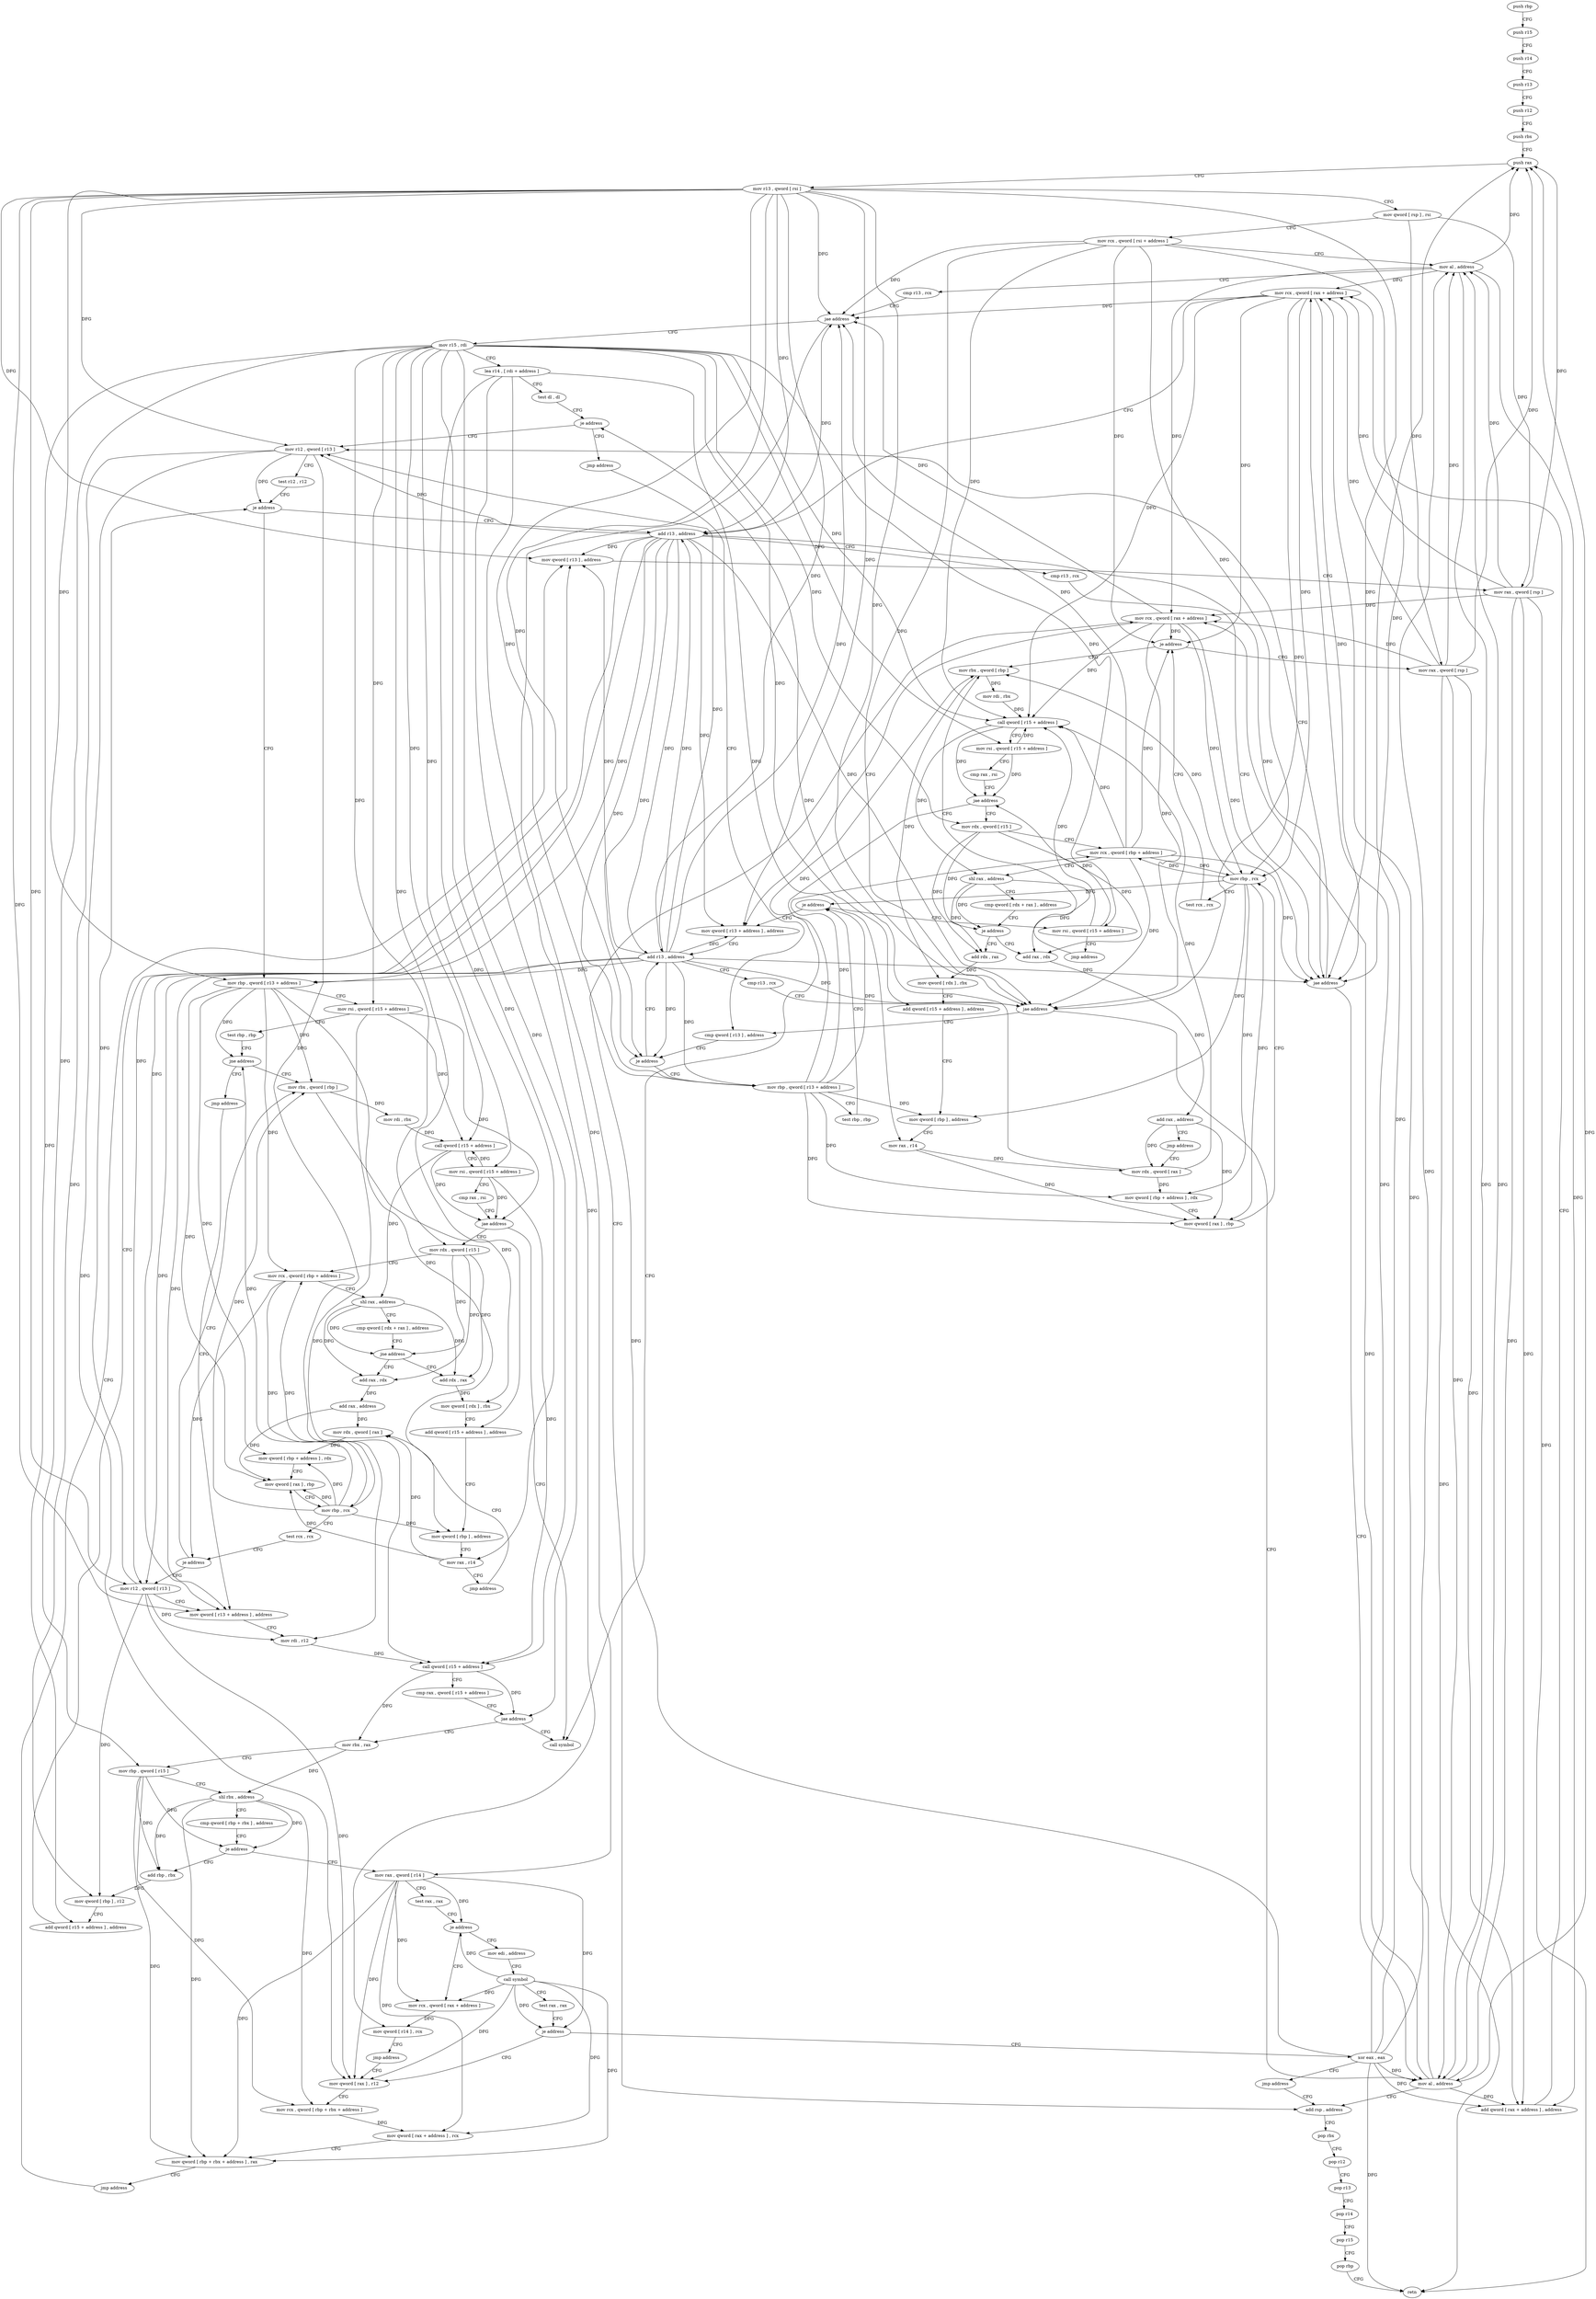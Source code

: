 digraph "func" {
"4282992" [label = "push rbp" ]
"4282993" [label = "push r15" ]
"4282995" [label = "push r14" ]
"4282997" [label = "push r13" ]
"4282999" [label = "push r12" ]
"4283001" [label = "push rbx" ]
"4283002" [label = "push rax" ]
"4283003" [label = "mov r13 , qword [ rsi ]" ]
"4283006" [label = "mov qword [ rsp ] , rsi" ]
"4283010" [label = "mov rcx , qword [ rsi + address ]" ]
"4283014" [label = "mov al , address" ]
"4283016" [label = "cmp r13 , rcx" ]
"4283019" [label = "jae address" ]
"4283495" [label = "add rsp , address" ]
"4283025" [label = "mov r15 , rdi" ]
"4283499" [label = "pop rbx" ]
"4283500" [label = "pop r12" ]
"4283502" [label = "pop r13" ]
"4283504" [label = "pop r14" ]
"4283506" [label = "pop r15" ]
"4283508" [label = "pop rbp" ]
"4283509" [label = "retn" ]
"4283028" [label = "lea r14 , [ rdi + address ]" ]
"4283032" [label = "test dl , dl" ]
"4283034" [label = "je address" ]
"4283262" [label = "mov r12 , qword [ r13 ]" ]
"4283040" [label = "jmp address" ]
"4283266" [label = "test r12 , r12" ]
"4283269" [label = "je address" ]
"4283249" [label = "add r13 , address" ]
"4283271" [label = "mov rbp , qword [ r13 + address ]" ]
"4283085" [label = "cmp qword [ r13 ] , address" ]
"4283253" [label = "cmp r13 , rcx" ]
"4283256" [label = "jae address" ]
"4283493" [label = "mov al , address" ]
"4283275" [label = "mov rsi , qword [ r15 + address ]" ]
"4283279" [label = "test rbp , rbp" ]
"4283282" [label = "jne address" ]
"4283321" [label = "mov rbx , qword [ rbp ]" ]
"4283284" [label = "jmp address" ]
"4283090" [label = "je address" ]
"4283072" [label = "add r13 , address" ]
"4283092" [label = "mov rbp , qword [ r13 + address ]" ]
"4283325" [label = "mov rdi , rbx" ]
"4283328" [label = "call qword [ r15 + address ]" ]
"4283332" [label = "mov rsi , qword [ r15 + address ]" ]
"4283336" [label = "cmp rax , rsi" ]
"4283339" [label = "jae address" ]
"4283514" [label = "call symbol" ]
"4283345" [label = "mov rdx , qword [ r15 ]" ]
"4283396" [label = "mov qword [ r13 + address ] , address" ]
"4283076" [label = "cmp r13 , rcx" ]
"4283079" [label = "jae address" ]
"4283096" [label = "test rbp , rbp" ]
"4283099" [label = "je address" ]
"4283064" [label = "mov qword [ r13 + address ] , address" ]
"4283101" [label = "mov rsi , qword [ r15 + address ]" ]
"4283348" [label = "mov rcx , qword [ rbp + address ]" ]
"4283352" [label = "shl rax , address" ]
"4283356" [label = "cmp qword [ rdx + rax ] , address" ]
"4283361" [label = "jne address" ]
"4283296" [label = "add rax , rdx" ]
"4283363" [label = "add rdx , rax" ]
"4283404" [label = "mov rdi , r12" ]
"4283407" [label = "call qword [ r15 + address ]" ]
"4283411" [label = "cmp rax , qword [ r15 + address ]" ]
"4283415" [label = "jae address" ]
"4283417" [label = "mov rbx , rax" ]
"4283105" [label = "jmp address" ]
"4283160" [label = "mov rbx , qword [ rbp ]" ]
"4283299" [label = "add rax , address" ]
"4283303" [label = "mov rdx , qword [ rax ]" ]
"4283366" [label = "mov qword [ rdx ] , rbx" ]
"4283369" [label = "add qword [ r15 + address ] , address" ]
"4283374" [label = "mov qword [ rbp ] , address" ]
"4283382" [label = "mov rax , r14" ]
"4283385" [label = "jmp address" ]
"4283420" [label = "mov rbp , qword [ r15 ]" ]
"4283423" [label = "shl rbx , address" ]
"4283427" [label = "cmp qword [ rbp + rbx ] , address" ]
"4283433" [label = "je address" ]
"4283216" [label = "add rbp , rbx" ]
"4283439" [label = "mov rax , qword [ r14 ]" ]
"4283164" [label = "mov rdi , rbx" ]
"4283167" [label = "call qword [ r15 + address ]" ]
"4283171" [label = "mov rsi , qword [ r15 + address ]" ]
"4283175" [label = "cmp rax , rsi" ]
"4283178" [label = "jae address" ]
"4283184" [label = "mov rdx , qword [ r15 ]" ]
"4283392" [label = "mov r12 , qword [ r13 ]" ]
"4283306" [label = "mov qword [ rbp + address ] , rdx" ]
"4283310" [label = "mov qword [ rax ] , rbp" ]
"4283313" [label = "mov rbp , rcx" ]
"4283316" [label = "test rcx , rcx" ]
"4283319" [label = "je address" ]
"4283219" [label = "mov qword [ rbp ] , r12" ]
"4283223" [label = "add qword [ r15 + address ] , address" ]
"4283228" [label = "mov qword [ r13 ] , address" ]
"4283442" [label = "test rax , rax" ]
"4283445" [label = "je address" ]
"4283456" [label = "mov edi , address" ]
"4283447" [label = "mov rcx , qword [ rax + address ]" ]
"4283187" [label = "mov rcx , qword [ rbp + address ]" ]
"4283191" [label = "shl rax , address" ]
"4283195" [label = "cmp qword [ rdx + rax ] , address" ]
"4283200" [label = "je address" ]
"4283120" [label = "add rdx , rax" ]
"4283202" [label = "add rax , rdx" ]
"4283461" [label = "call symbol" ]
"4283466" [label = "test rax , rax" ]
"4283469" [label = "je address" ]
"4283510" [label = "xor eax , eax" ]
"4283471" [label = "mov qword [ rax ] , r12" ]
"4283451" [label = "mov qword [ r14 ] , rcx" ]
"4283454" [label = "jmp address" ]
"4283123" [label = "mov qword [ rdx ] , rbx" ]
"4283126" [label = "add qword [ r15 + address ] , address" ]
"4283131" [label = "mov qword [ rbp ] , address" ]
"4283139" [label = "mov rax , r14" ]
"4283142" [label = "mov rdx , qword [ rax ]" ]
"4283205" [label = "add rax , address" ]
"4283209" [label = "jmp address" ]
"4283512" [label = "jmp address" ]
"4283474" [label = "mov rcx , qword [ rbp + rbx + address ]" ]
"4283479" [label = "mov qword [ rax + address ] , rcx" ]
"4283483" [label = "mov qword [ rbp + rbx + address ] , rax" ]
"4283488" [label = "jmp address" ]
"4283056" [label = "mov rax , qword [ rsp ]" ]
"4283060" [label = "mov rcx , qword [ rax + address ]" ]
"4283145" [label = "mov qword [ rbp + address ] , rdx" ]
"4283149" [label = "mov qword [ rax ] , rbp" ]
"4283152" [label = "mov rbp , rcx" ]
"4283155" [label = "test rcx , rcx" ]
"4283158" [label = "je address" ]
"4283236" [label = "mov rax , qword [ rsp ]" ]
"4283240" [label = "add qword [ rax + address ] , address" ]
"4283245" [label = "mov rcx , qword [ rax + address ]" ]
"4282992" -> "4282993" [ label = "CFG" ]
"4282993" -> "4282995" [ label = "CFG" ]
"4282995" -> "4282997" [ label = "CFG" ]
"4282997" -> "4282999" [ label = "CFG" ]
"4282999" -> "4283001" [ label = "CFG" ]
"4283001" -> "4283002" [ label = "CFG" ]
"4283002" -> "4283003" [ label = "CFG" ]
"4283003" -> "4283006" [ label = "CFG" ]
"4283003" -> "4283019" [ label = "DFG" ]
"4283003" -> "4283262" [ label = "DFG" ]
"4283003" -> "4283249" [ label = "DFG" ]
"4283003" -> "4283256" [ label = "DFG" ]
"4283003" -> "4283271" [ label = "DFG" ]
"4283003" -> "4283090" [ label = "DFG" ]
"4283003" -> "4283072" [ label = "DFG" ]
"4283003" -> "4283079" [ label = "DFG" ]
"4283003" -> "4283092" [ label = "DFG" ]
"4283003" -> "4283396" [ label = "DFG" ]
"4283003" -> "4283064" [ label = "DFG" ]
"4283003" -> "4283392" [ label = "DFG" ]
"4283003" -> "4283228" [ label = "DFG" ]
"4283006" -> "4283010" [ label = "CFG" ]
"4283006" -> "4283236" [ label = "DFG" ]
"4283006" -> "4283056" [ label = "DFG" ]
"4283010" -> "4283014" [ label = "CFG" ]
"4283010" -> "4283019" [ label = "DFG" ]
"4283010" -> "4283256" [ label = "DFG" ]
"4283010" -> "4283079" [ label = "DFG" ]
"4283010" -> "4283167" [ label = "DFG" ]
"4283010" -> "4283152" [ label = "DFG" ]
"4283010" -> "4283158" [ label = "DFG" ]
"4283014" -> "4283016" [ label = "CFG" ]
"4283014" -> "4283002" [ label = "DFG" ]
"4283014" -> "4283493" [ label = "DFG" ]
"4283014" -> "4283240" [ label = "DFG" ]
"4283014" -> "4283245" [ label = "DFG" ]
"4283014" -> "4283060" [ label = "DFG" ]
"4283016" -> "4283019" [ label = "CFG" ]
"4283019" -> "4283495" [ label = "CFG" ]
"4283019" -> "4283025" [ label = "CFG" ]
"4283495" -> "4283499" [ label = "CFG" ]
"4283025" -> "4283028" [ label = "CFG" ]
"4283025" -> "4283275" [ label = "DFG" ]
"4283025" -> "4283328" [ label = "DFG" ]
"4283025" -> "4283332" [ label = "DFG" ]
"4283025" -> "4283345" [ label = "DFG" ]
"4283025" -> "4283407" [ label = "DFG" ]
"4283025" -> "4283415" [ label = "DFG" ]
"4283025" -> "4283101" [ label = "DFG" ]
"4283025" -> "4283369" [ label = "DFG" ]
"4283025" -> "4283420" [ label = "DFG" ]
"4283025" -> "4283167" [ label = "DFG" ]
"4283025" -> "4283171" [ label = "DFG" ]
"4283025" -> "4283223" [ label = "DFG" ]
"4283025" -> "4283184" [ label = "DFG" ]
"4283025" -> "4283126" [ label = "DFG" ]
"4283499" -> "4283500" [ label = "CFG" ]
"4283500" -> "4283502" [ label = "CFG" ]
"4283502" -> "4283504" [ label = "CFG" ]
"4283504" -> "4283506" [ label = "CFG" ]
"4283506" -> "4283508" [ label = "CFG" ]
"4283508" -> "4283509" [ label = "CFG" ]
"4283028" -> "4283032" [ label = "CFG" ]
"4283028" -> "4283382" [ label = "DFG" ]
"4283028" -> "4283439" [ label = "DFG" ]
"4283028" -> "4283451" [ label = "DFG" ]
"4283028" -> "4283139" [ label = "DFG" ]
"4283032" -> "4283034" [ label = "CFG" ]
"4283034" -> "4283262" [ label = "CFG" ]
"4283034" -> "4283040" [ label = "CFG" ]
"4283262" -> "4283266" [ label = "CFG" ]
"4283262" -> "4283269" [ label = "DFG" ]
"4283262" -> "4283404" [ label = "DFG" ]
"4283262" -> "4283219" [ label = "DFG" ]
"4283262" -> "4283471" [ label = "DFG" ]
"4283040" -> "4283085" [ label = "CFG" ]
"4283266" -> "4283269" [ label = "CFG" ]
"4283269" -> "4283249" [ label = "CFG" ]
"4283269" -> "4283271" [ label = "CFG" ]
"4283249" -> "4283253" [ label = "CFG" ]
"4283249" -> "4283262" [ label = "DFG" ]
"4283249" -> "4283019" [ label = "DFG" ]
"4283249" -> "4283256" [ label = "DFG" ]
"4283249" -> "4283271" [ label = "DFG" ]
"4283249" -> "4283090" [ label = "DFG" ]
"4283249" -> "4283072" [ label = "DFG" ]
"4283249" -> "4283079" [ label = "DFG" ]
"4283249" -> "4283092" [ label = "DFG" ]
"4283249" -> "4283396" [ label = "DFG" ]
"4283249" -> "4283064" [ label = "DFG" ]
"4283249" -> "4283392" [ label = "DFG" ]
"4283249" -> "4283228" [ label = "DFG" ]
"4283271" -> "4283275" [ label = "CFG" ]
"4283271" -> "4283282" [ label = "DFG" ]
"4283271" -> "4283321" [ label = "DFG" ]
"4283271" -> "4283348" [ label = "DFG" ]
"4283271" -> "4283374" [ label = "DFG" ]
"4283271" -> "4283306" [ label = "DFG" ]
"4283271" -> "4283310" [ label = "DFG" ]
"4283085" -> "4283090" [ label = "CFG" ]
"4283253" -> "4283256" [ label = "CFG" ]
"4283256" -> "4283493" [ label = "CFG" ]
"4283256" -> "4283262" [ label = "CFG" ]
"4283493" -> "4283495" [ label = "CFG" ]
"4283493" -> "4283002" [ label = "DFG" ]
"4283493" -> "4283014" [ label = "DFG" ]
"4283493" -> "4283240" [ label = "DFG" ]
"4283493" -> "4283245" [ label = "DFG" ]
"4283493" -> "4283060" [ label = "DFG" ]
"4283275" -> "4283279" [ label = "CFG" ]
"4283275" -> "4283328" [ label = "DFG" ]
"4283275" -> "4283339" [ label = "DFG" ]
"4283275" -> "4283407" [ label = "DFG" ]
"4283279" -> "4283282" [ label = "CFG" ]
"4283282" -> "4283321" [ label = "CFG" ]
"4283282" -> "4283284" [ label = "CFG" ]
"4283321" -> "4283325" [ label = "DFG" ]
"4283321" -> "4283366" [ label = "DFG" ]
"4283284" -> "4283396" [ label = "CFG" ]
"4283090" -> "4283072" [ label = "CFG" ]
"4283090" -> "4283092" [ label = "CFG" ]
"4283072" -> "4283076" [ label = "CFG" ]
"4283072" -> "4283262" [ label = "DFG" ]
"4283072" -> "4283249" [ label = "DFG" ]
"4283072" -> "4283271" [ label = "DFG" ]
"4283072" -> "4283090" [ label = "DFG" ]
"4283072" -> "4283019" [ label = "DFG" ]
"4283072" -> "4283256" [ label = "DFG" ]
"4283072" -> "4283079" [ label = "DFG" ]
"4283072" -> "4283092" [ label = "DFG" ]
"4283072" -> "4283396" [ label = "DFG" ]
"4283072" -> "4283064" [ label = "DFG" ]
"4283072" -> "4283392" [ label = "DFG" ]
"4283072" -> "4283228" [ label = "DFG" ]
"4283092" -> "4283096" [ label = "CFG" ]
"4283092" -> "4283099" [ label = "DFG" ]
"4283092" -> "4283160" [ label = "DFG" ]
"4283092" -> "4283187" [ label = "DFG" ]
"4283092" -> "4283131" [ label = "DFG" ]
"4283092" -> "4283145" [ label = "DFG" ]
"4283092" -> "4283149" [ label = "DFG" ]
"4283325" -> "4283328" [ label = "DFG" ]
"4283328" -> "4283332" [ label = "CFG" ]
"4283328" -> "4283339" [ label = "DFG" ]
"4283328" -> "4283352" [ label = "DFG" ]
"4283332" -> "4283336" [ label = "CFG" ]
"4283332" -> "4283328" [ label = "DFG" ]
"4283332" -> "4283339" [ label = "DFG" ]
"4283332" -> "4283407" [ label = "DFG" ]
"4283336" -> "4283339" [ label = "CFG" ]
"4283339" -> "4283514" [ label = "CFG" ]
"4283339" -> "4283345" [ label = "CFG" ]
"4283345" -> "4283348" [ label = "CFG" ]
"4283345" -> "4283361" [ label = "DFG" ]
"4283345" -> "4283296" [ label = "DFG" ]
"4283345" -> "4283363" [ label = "DFG" ]
"4283396" -> "4283404" [ label = "CFG" ]
"4283076" -> "4283079" [ label = "CFG" ]
"4283079" -> "4283493" [ label = "CFG" ]
"4283079" -> "4283085" [ label = "CFG" ]
"4283096" -> "4283099" [ label = "CFG" ]
"4283099" -> "4283064" [ label = "CFG" ]
"4283099" -> "4283101" [ label = "CFG" ]
"4283064" -> "4283072" [ label = "CFG" ]
"4283101" -> "4283105" [ label = "CFG" ]
"4283101" -> "4283167" [ label = "DFG" ]
"4283101" -> "4283178" [ label = "DFG" ]
"4283348" -> "4283352" [ label = "CFG" ]
"4283348" -> "4283313" [ label = "DFG" ]
"4283348" -> "4283319" [ label = "DFG" ]
"4283352" -> "4283356" [ label = "CFG" ]
"4283352" -> "4283361" [ label = "DFG" ]
"4283352" -> "4283296" [ label = "DFG" ]
"4283352" -> "4283363" [ label = "DFG" ]
"4283356" -> "4283361" [ label = "CFG" ]
"4283361" -> "4283296" [ label = "CFG" ]
"4283361" -> "4283363" [ label = "CFG" ]
"4283296" -> "4283299" [ label = "DFG" ]
"4283363" -> "4283366" [ label = "DFG" ]
"4283404" -> "4283407" [ label = "DFG" ]
"4283407" -> "4283411" [ label = "CFG" ]
"4283407" -> "4283415" [ label = "DFG" ]
"4283407" -> "4283417" [ label = "DFG" ]
"4283411" -> "4283415" [ label = "CFG" ]
"4283415" -> "4283514" [ label = "CFG" ]
"4283415" -> "4283417" [ label = "CFG" ]
"4283417" -> "4283420" [ label = "CFG" ]
"4283417" -> "4283423" [ label = "DFG" ]
"4283105" -> "4283160" [ label = "CFG" ]
"4283160" -> "4283164" [ label = "DFG" ]
"4283160" -> "4283123" [ label = "DFG" ]
"4283299" -> "4283303" [ label = "DFG" ]
"4283299" -> "4283310" [ label = "DFG" ]
"4283303" -> "4283306" [ label = "DFG" ]
"4283366" -> "4283369" [ label = "CFG" ]
"4283369" -> "4283374" [ label = "CFG" ]
"4283374" -> "4283382" [ label = "CFG" ]
"4283382" -> "4283385" [ label = "CFG" ]
"4283382" -> "4283303" [ label = "DFG" ]
"4283382" -> "4283310" [ label = "DFG" ]
"4283385" -> "4283303" [ label = "CFG" ]
"4283420" -> "4283423" [ label = "CFG" ]
"4283420" -> "4283433" [ label = "DFG" ]
"4283420" -> "4283216" [ label = "DFG" ]
"4283420" -> "4283474" [ label = "DFG" ]
"4283420" -> "4283483" [ label = "DFG" ]
"4283423" -> "4283427" [ label = "CFG" ]
"4283423" -> "4283433" [ label = "DFG" ]
"4283423" -> "4283216" [ label = "DFG" ]
"4283423" -> "4283474" [ label = "DFG" ]
"4283423" -> "4283483" [ label = "DFG" ]
"4283427" -> "4283433" [ label = "CFG" ]
"4283433" -> "4283216" [ label = "CFG" ]
"4283433" -> "4283439" [ label = "CFG" ]
"4283216" -> "4283219" [ label = "DFG" ]
"4283439" -> "4283442" [ label = "CFG" ]
"4283439" -> "4283445" [ label = "DFG" ]
"4283439" -> "4283469" [ label = "DFG" ]
"4283439" -> "4283447" [ label = "DFG" ]
"4283439" -> "4283471" [ label = "DFG" ]
"4283439" -> "4283479" [ label = "DFG" ]
"4283439" -> "4283483" [ label = "DFG" ]
"4283164" -> "4283167" [ label = "DFG" ]
"4283167" -> "4283171" [ label = "CFG" ]
"4283167" -> "4283178" [ label = "DFG" ]
"4283167" -> "4283191" [ label = "DFG" ]
"4283171" -> "4283175" [ label = "CFG" ]
"4283171" -> "4283167" [ label = "DFG" ]
"4283171" -> "4283178" [ label = "DFG" ]
"4283175" -> "4283178" [ label = "CFG" ]
"4283178" -> "4283514" [ label = "CFG" ]
"4283178" -> "4283184" [ label = "CFG" ]
"4283184" -> "4283187" [ label = "CFG" ]
"4283184" -> "4283200" [ label = "DFG" ]
"4283184" -> "4283120" [ label = "DFG" ]
"4283184" -> "4283202" [ label = "DFG" ]
"4283392" -> "4283396" [ label = "CFG" ]
"4283392" -> "4283269" [ label = "DFG" ]
"4283392" -> "4283404" [ label = "DFG" ]
"4283392" -> "4283219" [ label = "DFG" ]
"4283392" -> "4283471" [ label = "DFG" ]
"4283306" -> "4283310" [ label = "CFG" ]
"4283310" -> "4283313" [ label = "CFG" ]
"4283313" -> "4283316" [ label = "CFG" ]
"4283313" -> "4283282" [ label = "DFG" ]
"4283313" -> "4283321" [ label = "DFG" ]
"4283313" -> "4283348" [ label = "DFG" ]
"4283313" -> "4283374" [ label = "DFG" ]
"4283313" -> "4283310" [ label = "DFG" ]
"4283313" -> "4283306" [ label = "DFG" ]
"4283316" -> "4283319" [ label = "CFG" ]
"4283319" -> "4283392" [ label = "CFG" ]
"4283319" -> "4283321" [ label = "CFG" ]
"4283219" -> "4283223" [ label = "CFG" ]
"4283223" -> "4283228" [ label = "CFG" ]
"4283228" -> "4283236" [ label = "CFG" ]
"4283442" -> "4283445" [ label = "CFG" ]
"4283445" -> "4283456" [ label = "CFG" ]
"4283445" -> "4283447" [ label = "CFG" ]
"4283456" -> "4283461" [ label = "CFG" ]
"4283447" -> "4283451" [ label = "DFG" ]
"4283187" -> "4283191" [ label = "CFG" ]
"4283187" -> "4283019" [ label = "DFG" ]
"4283187" -> "4283256" [ label = "DFG" ]
"4283187" -> "4283079" [ label = "DFG" ]
"4283187" -> "4283167" [ label = "DFG" ]
"4283187" -> "4283152" [ label = "DFG" ]
"4283187" -> "4283158" [ label = "DFG" ]
"4283191" -> "4283195" [ label = "CFG" ]
"4283191" -> "4283200" [ label = "DFG" ]
"4283191" -> "4283120" [ label = "DFG" ]
"4283191" -> "4283202" [ label = "DFG" ]
"4283195" -> "4283200" [ label = "CFG" ]
"4283200" -> "4283120" [ label = "CFG" ]
"4283200" -> "4283202" [ label = "CFG" ]
"4283120" -> "4283123" [ label = "DFG" ]
"4283202" -> "4283205" [ label = "DFG" ]
"4283461" -> "4283466" [ label = "CFG" ]
"4283461" -> "4283445" [ label = "DFG" ]
"4283461" -> "4283469" [ label = "DFG" ]
"4283461" -> "4283447" [ label = "DFG" ]
"4283461" -> "4283471" [ label = "DFG" ]
"4283461" -> "4283479" [ label = "DFG" ]
"4283461" -> "4283483" [ label = "DFG" ]
"4283466" -> "4283469" [ label = "CFG" ]
"4283469" -> "4283510" [ label = "CFG" ]
"4283469" -> "4283471" [ label = "CFG" ]
"4283510" -> "4283512" [ label = "CFG" ]
"4283510" -> "4283002" [ label = "DFG" ]
"4283510" -> "4283014" [ label = "DFG" ]
"4283510" -> "4283493" [ label = "DFG" ]
"4283510" -> "4283240" [ label = "DFG" ]
"4283510" -> "4283245" [ label = "DFG" ]
"4283510" -> "4283509" [ label = "DFG" ]
"4283510" -> "4283060" [ label = "DFG" ]
"4283471" -> "4283474" [ label = "CFG" ]
"4283451" -> "4283454" [ label = "CFG" ]
"4283454" -> "4283471" [ label = "CFG" ]
"4283123" -> "4283126" [ label = "CFG" ]
"4283126" -> "4283131" [ label = "CFG" ]
"4283131" -> "4283139" [ label = "CFG" ]
"4283139" -> "4283142" [ label = "DFG" ]
"4283139" -> "4283149" [ label = "DFG" ]
"4283142" -> "4283145" [ label = "DFG" ]
"4283142" -> "4283034" [ label = "DFG" ]
"4283142" -> "4283167" [ label = "DFG" ]
"4283205" -> "4283209" [ label = "CFG" ]
"4283205" -> "4283142" [ label = "DFG" ]
"4283205" -> "4283149" [ label = "DFG" ]
"4283209" -> "4283142" [ label = "CFG" ]
"4283512" -> "4283495" [ label = "CFG" ]
"4283474" -> "4283479" [ label = "DFG" ]
"4283479" -> "4283483" [ label = "CFG" ]
"4283483" -> "4283488" [ label = "CFG" ]
"4283488" -> "4283228" [ label = "CFG" ]
"4283056" -> "4283060" [ label = "DFG" ]
"4283056" -> "4283002" [ label = "DFG" ]
"4283056" -> "4283014" [ label = "DFG" ]
"4283056" -> "4283493" [ label = "DFG" ]
"4283056" -> "4283240" [ label = "DFG" ]
"4283056" -> "4283245" [ label = "DFG" ]
"4283056" -> "4283509" [ label = "DFG" ]
"4283060" -> "4283064" [ label = "CFG" ]
"4283060" -> "4283019" [ label = "DFG" ]
"4283060" -> "4283256" [ label = "DFG" ]
"4283060" -> "4283079" [ label = "DFG" ]
"4283060" -> "4283167" [ label = "DFG" ]
"4283060" -> "4283152" [ label = "DFG" ]
"4283060" -> "4283158" [ label = "DFG" ]
"4283145" -> "4283149" [ label = "CFG" ]
"4283149" -> "4283152" [ label = "CFG" ]
"4283152" -> "4283155" [ label = "CFG" ]
"4283152" -> "4283099" [ label = "DFG" ]
"4283152" -> "4283160" [ label = "DFG" ]
"4283152" -> "4283187" [ label = "DFG" ]
"4283152" -> "4283131" [ label = "DFG" ]
"4283152" -> "4283149" [ label = "DFG" ]
"4283152" -> "4283145" [ label = "DFG" ]
"4283155" -> "4283158" [ label = "CFG" ]
"4283158" -> "4283056" [ label = "CFG" ]
"4283158" -> "4283160" [ label = "CFG" ]
"4283236" -> "4283240" [ label = "DFG" ]
"4283236" -> "4283002" [ label = "DFG" ]
"4283236" -> "4283014" [ label = "DFG" ]
"4283236" -> "4283493" [ label = "DFG" ]
"4283236" -> "4283509" [ label = "DFG" ]
"4283236" -> "4283245" [ label = "DFG" ]
"4283236" -> "4283060" [ label = "DFG" ]
"4283240" -> "4283245" [ label = "CFG" ]
"4283245" -> "4283249" [ label = "CFG" ]
"4283245" -> "4283019" [ label = "DFG" ]
"4283245" -> "4283256" [ label = "DFG" ]
"4283245" -> "4283079" [ label = "DFG" ]
"4283245" -> "4283167" [ label = "DFG" ]
"4283245" -> "4283152" [ label = "DFG" ]
"4283245" -> "4283158" [ label = "DFG" ]
}
